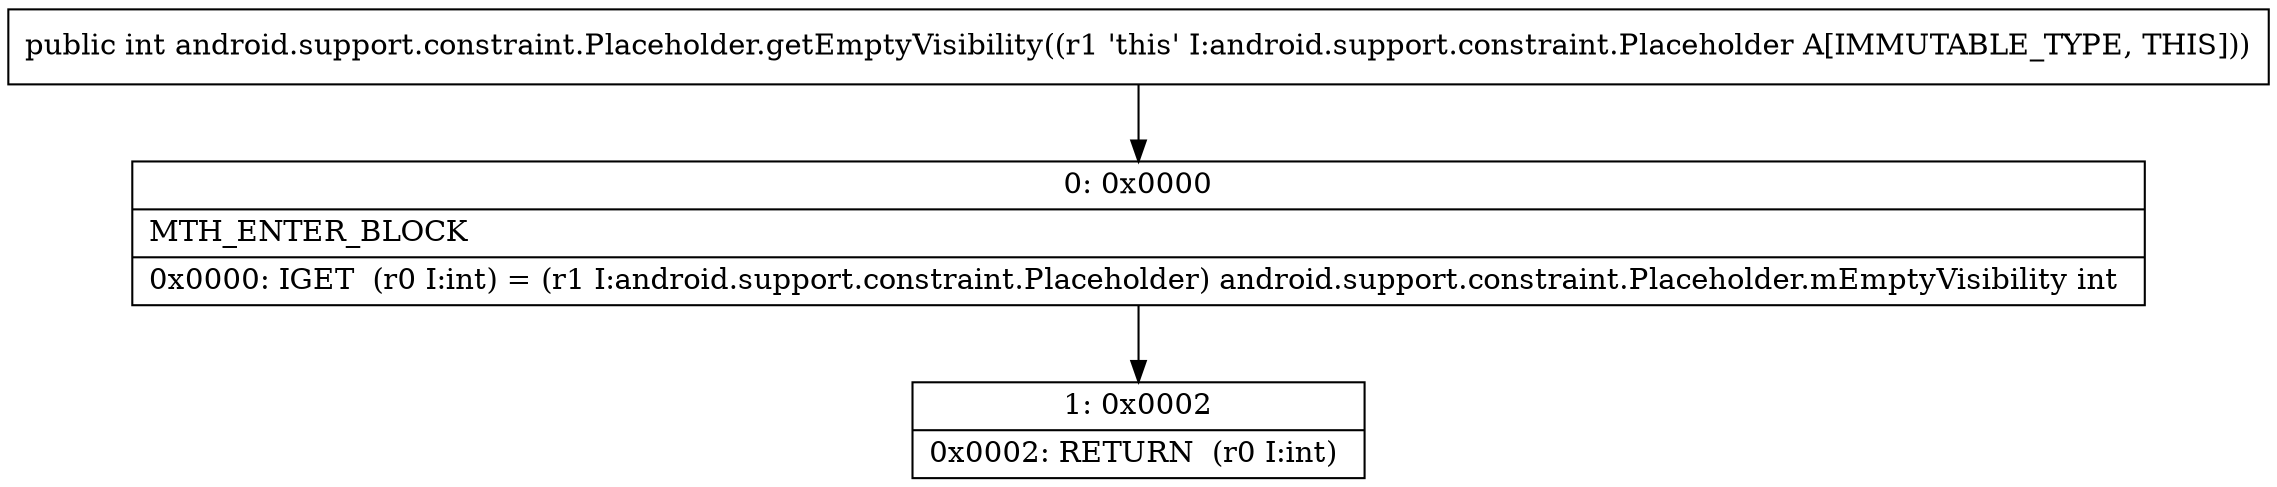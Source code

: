 digraph "CFG forandroid.support.constraint.Placeholder.getEmptyVisibility()I" {
Node_0 [shape=record,label="{0\:\ 0x0000|MTH_ENTER_BLOCK\l|0x0000: IGET  (r0 I:int) = (r1 I:android.support.constraint.Placeholder) android.support.constraint.Placeholder.mEmptyVisibility int \l}"];
Node_1 [shape=record,label="{1\:\ 0x0002|0x0002: RETURN  (r0 I:int) \l}"];
MethodNode[shape=record,label="{public int android.support.constraint.Placeholder.getEmptyVisibility((r1 'this' I:android.support.constraint.Placeholder A[IMMUTABLE_TYPE, THIS])) }"];
MethodNode -> Node_0;
Node_0 -> Node_1;
}

